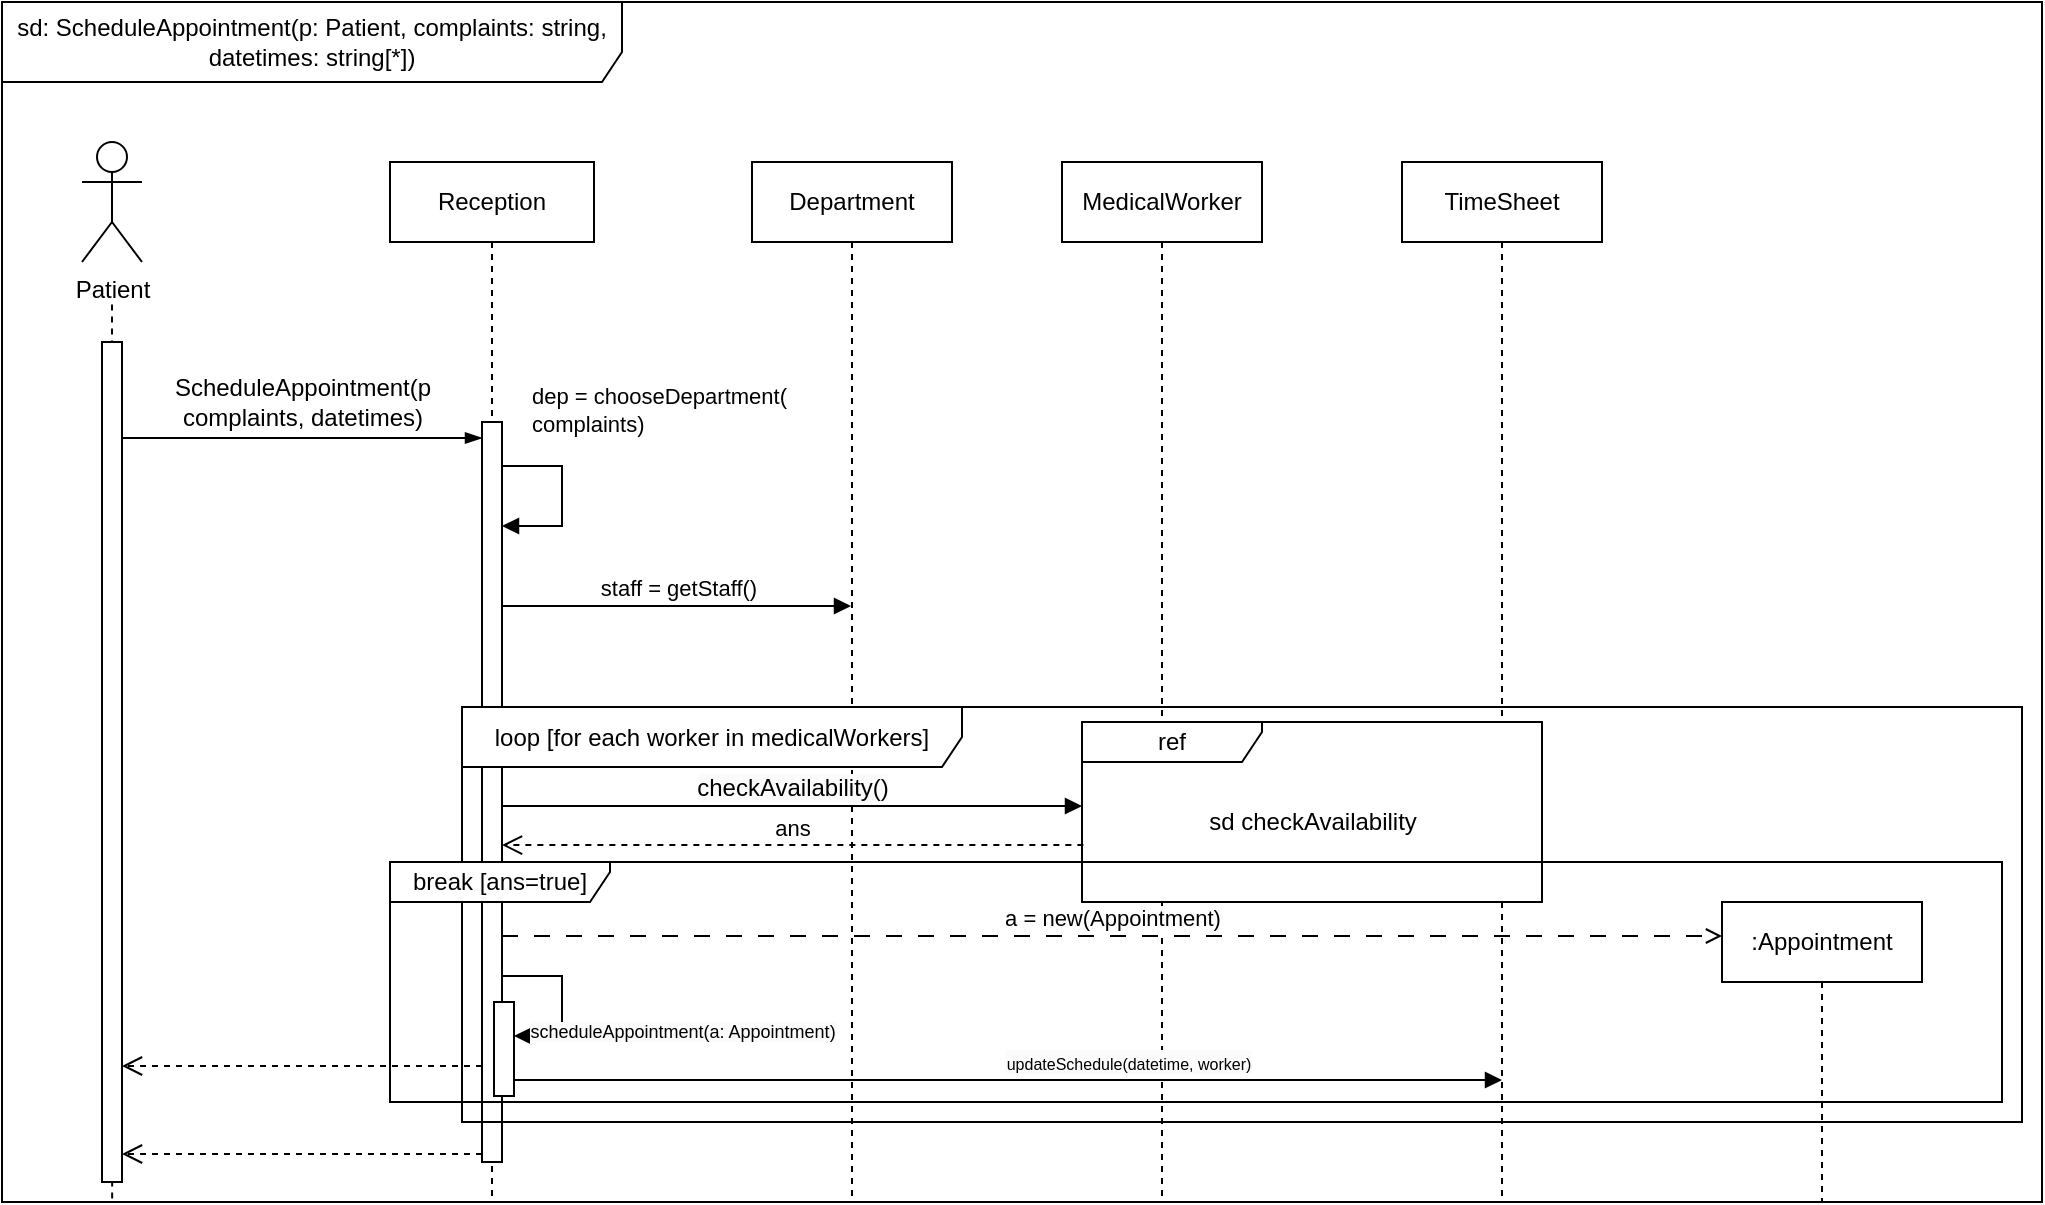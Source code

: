 <mxfile version="24.8.3" pages="3">
  <diagram name="SD1" id="IPUVujdmmtZPShG0CMn7">
    <mxGraphModel dx="1849" dy="934" grid="1" gridSize="10" guides="1" tooltips="1" connect="1" arrows="1" fold="1" page="1" pageScale="1" pageWidth="827" pageHeight="1169" math="0" shadow="0">
      <root>
        <mxCell id="0" />
        <mxCell id="1" parent="0" />
        <mxCell id="OSnAuyY-agooGBxpE260-1" value="sd: ScheduleAppointment(p: Patient, complaints: string, datetimes: string[*])" style="shape=umlFrame;whiteSpace=wrap;html=1;pointerEvents=0;width=310;height=40;swimlaneFillColor=default;" parent="1" vertex="1">
          <mxGeometry x="-510" y="80" width="1020" height="600" as="geometry" />
        </mxCell>
        <mxCell id="OSnAuyY-agooGBxpE260-57" value="" style="endArrow=none;dashed=1;html=1;rounded=0;exitX=0.054;exitY=0.997;exitDx=0;exitDy=0;exitPerimeter=0;targetPerimeterSpacing=0;sourcePerimeterSpacing=0;endSize=13;" parent="1" source="OSnAuyY-agooGBxpE260-1" edge="1">
          <mxGeometry width="50" height="50" relative="1" as="geometry">
            <mxPoint x="-460" y="450" as="sourcePoint" />
            <mxPoint x="-455" y="230" as="targetPoint" />
          </mxGeometry>
        </mxCell>
        <mxCell id="OSnAuyY-agooGBxpE260-51" value="TimeSheet" style="shape=umlLifeline;perimeter=lifelinePerimeter;whiteSpace=wrap;html=1;container=1;dropTarget=0;collapsible=0;recursiveResize=0;outlineConnect=0;portConstraint=eastwest;newEdgeStyle={&quot;curved&quot;:0,&quot;rounded&quot;:0};" parent="1" vertex="1">
          <mxGeometry x="190" y="160" width="100" height="520" as="geometry" />
        </mxCell>
        <mxCell id="OSnAuyY-agooGBxpE260-50" value="MedicalWorker" style="shape=umlLifeline;perimeter=lifelinePerimeter;whiteSpace=wrap;html=1;container=1;dropTarget=0;collapsible=0;recursiveResize=0;outlineConnect=0;portConstraint=eastwest;newEdgeStyle={&quot;curved&quot;:0,&quot;rounded&quot;:0};" parent="1" vertex="1">
          <mxGeometry x="20" y="160" width="100" height="520" as="geometry" />
        </mxCell>
        <mxCell id="OSnAuyY-agooGBxpE260-48" value="Reception" style="shape=umlLifeline;perimeter=lifelinePerimeter;whiteSpace=wrap;html=1;container=1;dropTarget=0;collapsible=0;recursiveResize=0;outlineConnect=0;portConstraint=eastwest;newEdgeStyle={&quot;curved&quot;:0,&quot;rounded&quot;:0};" parent="1" vertex="1">
          <mxGeometry x="-316" y="160" width="102" height="520" as="geometry" />
        </mxCell>
        <mxCell id="OSnAuyY-agooGBxpE260-47" value="Department" style="shape=umlLifeline;perimeter=lifelinePerimeter;whiteSpace=wrap;html=1;container=1;dropTarget=0;collapsible=0;recursiveResize=0;outlineConnect=0;portConstraint=eastwest;newEdgeStyle={&quot;curved&quot;:0,&quot;rounded&quot;:0};" parent="1" vertex="1">
          <mxGeometry x="-135" y="160" width="100" height="520" as="geometry" />
        </mxCell>
        <mxCell id="OSnAuyY-agooGBxpE260-9" value="Patient" style="shape=umlActor;verticalLabelPosition=bottom;verticalAlign=top;html=1;" parent="1" vertex="1">
          <mxGeometry x="-470" y="150" width="30" height="60" as="geometry" />
        </mxCell>
        <mxCell id="OSnAuyY-agooGBxpE260-10" value="" style="html=1;points=[[0,0,0,0,5],[0,1,0,0,-5],[1,0,0,0,5],[1,1,0,0,-5]];perimeter=orthogonalPerimeter;outlineConnect=0;targetShapes=umlLifeline;portConstraint=eastwest;newEdgeStyle={&quot;curved&quot;:0,&quot;rounded&quot;:0};" parent="1" vertex="1">
          <mxGeometry x="-460" y="250" width="10" height="420" as="geometry" />
        </mxCell>
        <mxCell id="OSnAuyY-agooGBxpE260-11" value="" style="html=1;points=[[0,0,0,0,5],[0,1,0,0,-5],[1,0,0,0,5],[1,1,0,0,-5]];perimeter=orthogonalPerimeter;outlineConnect=0;targetShapes=umlLifeline;portConstraint=eastwest;newEdgeStyle={&quot;curved&quot;:0,&quot;rounded&quot;:0};" parent="1" vertex="1">
          <mxGeometry x="-270" y="290" width="10" height="370" as="geometry" />
        </mxCell>
        <mxCell id="OSnAuyY-agooGBxpE260-17" value="" style="endArrow=blockThin;html=1;rounded=0;endFill=1;" parent="1" target="OSnAuyY-agooGBxpE260-11" edge="1">
          <mxGeometry width="50" height="50" relative="1" as="geometry">
            <mxPoint x="-450" y="298" as="sourcePoint" />
            <mxPoint x="-320" y="298" as="targetPoint" />
          </mxGeometry>
        </mxCell>
        <mxCell id="OSnAuyY-agooGBxpE260-19" value="ScheduleAppointment(p&lt;div&gt;complaints,&amp;nbsp;&lt;span style=&quot;background-color: initial;&quot;&gt;datetimes)&lt;/span&gt;&lt;/div&gt;" style="text;html=1;align=center;verticalAlign=middle;resizable=0;points=[];autosize=1;strokeColor=none;fillColor=none;" parent="1" vertex="1">
          <mxGeometry x="-435" y="260" width="150" height="40" as="geometry" />
        </mxCell>
        <mxCell id="OSnAuyY-agooGBxpE260-23" value="dep = chooseDepartment(&lt;div&gt;complaints)&lt;/div&gt;" style="html=1;align=left;spacingLeft=2;endArrow=block;rounded=0;edgeStyle=orthogonalEdgeStyle;curved=0;rounded=0;" parent="1" target="OSnAuyY-agooGBxpE260-11" edge="1">
          <mxGeometry x="-0.765" y="28" relative="1" as="geometry">
            <mxPoint x="-260" y="312" as="sourcePoint" />
            <Array as="points">
              <mxPoint x="-230" y="312" />
              <mxPoint x="-230" y="342" />
            </Array>
            <mxPoint x="-250" y="342" as="targetPoint" />
            <mxPoint as="offset" />
          </mxGeometry>
        </mxCell>
        <mxCell id="OSnAuyY-agooGBxpE260-38" value="staff = getStaff()" style="html=1;verticalAlign=bottom;endArrow=block;curved=0;rounded=0;" parent="1" edge="1" target="OSnAuyY-agooGBxpE260-47">
          <mxGeometry width="80" relative="1" as="geometry">
            <mxPoint x="-260" y="382" as="sourcePoint" />
            <mxPoint x="-90" y="382.0" as="targetPoint" />
            <mxPoint as="offset" />
          </mxGeometry>
        </mxCell>
        <mxCell id="OSnAuyY-agooGBxpE260-40" value="ref" style="shape=umlFrame;whiteSpace=wrap;html=1;pointerEvents=0;gradientColor=none;swimlaneFillColor=default;width=90;height=20;" parent="1" vertex="1">
          <mxGeometry x="30" y="440" width="230" height="90" as="geometry" />
        </mxCell>
        <mxCell id="OSnAuyY-agooGBxpE260-45" value="sd checkAvailability" style="text;html=1;align=center;verticalAlign=middle;resizable=0;points=[];autosize=1;strokeColor=none;fillColor=none;" parent="1" vertex="1">
          <mxGeometry x="80" y="475" width="130" height="30" as="geometry" />
        </mxCell>
        <mxCell id="OSnAuyY-agooGBxpE260-55" value="" style="html=1;verticalAlign=bottom;endArrow=open;dashed=1;endSize=8;curved=0;rounded=0;" parent="1" edge="1">
          <mxGeometry relative="1" as="geometry">
            <mxPoint x="-270" y="656" as="sourcePoint" />
            <mxPoint x="-450" y="656" as="targetPoint" />
            <Array as="points">
              <mxPoint x="-340" y="656" />
              <mxPoint x="-410" y="656" />
            </Array>
          </mxGeometry>
        </mxCell>
        <mxCell id="OSnAuyY-agooGBxpE260-60" value="loop [for each worker in medicalWorkers]" style="shape=umlFrame;whiteSpace=wrap;html=1;pointerEvents=0;width=250;height=30;" parent="1" vertex="1">
          <mxGeometry x="-280" y="432.5" width="780" height="207.5" as="geometry" />
        </mxCell>
        <mxCell id="OSnAuyY-agooGBxpE260-64" value="&lt;span style=&quot;font-size: 12px; background-color: rgb(251, 251, 251);&quot;&gt;checkAvailability()&lt;/span&gt;" style="html=1;verticalAlign=bottom;endArrow=block;curved=0;rounded=0;" parent="1" edge="1">
          <mxGeometry width="80" relative="1" as="geometry">
            <mxPoint x="-260" y="482" as="sourcePoint" />
            <mxPoint x="30" y="482" as="targetPoint" />
          </mxGeometry>
        </mxCell>
        <mxCell id="OSnAuyY-agooGBxpE260-65" value="break [ans=true]" style="shape=umlFrame;whiteSpace=wrap;html=1;pointerEvents=0;width=110;height=20;" parent="1" vertex="1">
          <mxGeometry x="-316" y="510" width="806" height="120" as="geometry" />
        </mxCell>
        <mxCell id="OSnAuyY-agooGBxpE260-67" value="" style="html=1;points=[[0,0,0,0,5],[0,1,0,0,-5],[1,0,0,0,5],[1,1,0,0,-5]];perimeter=orthogonalPerimeter;outlineConnect=0;targetShapes=umlLifeline;portConstraint=eastwest;newEdgeStyle={&quot;curved&quot;:0,&quot;rounded&quot;:0};" parent="1" vertex="1">
          <mxGeometry x="-264" y="580" width="10" height="47" as="geometry" />
        </mxCell>
        <mxCell id="OSnAuyY-agooGBxpE260-68" value="" style="html=1;align=left;spacingLeft=2;endArrow=block;rounded=0;edgeStyle=orthogonalEdgeStyle;curved=0;rounded=0;" parent="1" edge="1">
          <mxGeometry relative="1" as="geometry">
            <mxPoint x="-260" y="567" as="sourcePoint" />
            <Array as="points">
              <mxPoint x="-230" y="597" />
            </Array>
            <mxPoint x="-254" y="597" as="targetPoint" />
          </mxGeometry>
        </mxCell>
        <mxCell id="OSnAuyY-agooGBxpE260-69" value="&lt;span style=&quot;text-align: left; text-wrap-mode: wrap; background-color: rgb(251, 251, 251); font-size: 9px;&quot;&gt;&lt;font style=&quot;font-size: 9px;&quot;&gt;scheduleAppointment(a: Appointment&lt;/font&gt;&lt;/span&gt;&lt;span style=&quot;background-color: rgb(251, 251, 251); text-align: left; text-wrap-mode: wrap;&quot;&gt;)&lt;/span&gt;" style="edgeLabel;html=1;align=center;verticalAlign=middle;resizable=0;points=[];fontSize=9;" parent="OSnAuyY-agooGBxpE260-68" vertex="1" connectable="0">
          <mxGeometry x="0.099" y="-1" relative="1" as="geometry">
            <mxPoint x="61" y="12" as="offset" />
          </mxGeometry>
        </mxCell>
        <mxCell id="xRTvOlvAQEUQsUmZZIJ9-2" value="ans" style="html=1;verticalAlign=bottom;endArrow=open;dashed=1;endSize=8;curved=0;rounded=0;exitX=0.003;exitY=0.684;exitDx=0;exitDy=0;exitPerimeter=0;" parent="1" source="OSnAuyY-agooGBxpE260-40" target="OSnAuyY-agooGBxpE260-11" edge="1">
          <mxGeometry relative="1" as="geometry">
            <mxPoint x="-60" y="503" as="sourcePoint" />
            <mxPoint x="-140" y="503" as="targetPoint" />
          </mxGeometry>
        </mxCell>
        <mxCell id="xRTvOlvAQEUQsUmZZIJ9-3" value="&lt;span style=&quot;text-align: left; text-wrap-mode: wrap; background-color: rgb(251, 251, 251);&quot;&gt;&lt;font style=&quot;font-size: 8px;&quot;&gt;updateSchedule(datetime, worker)&lt;/font&gt;&lt;/span&gt;" style="html=1;verticalAlign=bottom;endArrow=block;curved=0;rounded=0;" parent="1" edge="1">
          <mxGeometry x="0.243" width="80" relative="1" as="geometry">
            <mxPoint x="-254" y="619" as="sourcePoint" />
            <mxPoint x="240" y="619" as="targetPoint" />
            <mxPoint as="offset" />
          </mxGeometry>
        </mxCell>
        <mxCell id="r-moTCt53zOHv2VmeQEz-1" value=":Appointment" style="shape=umlLifeline;perimeter=lifelinePerimeter;whiteSpace=wrap;html=1;container=1;dropTarget=0;collapsible=0;recursiveResize=0;outlineConnect=0;portConstraint=eastwest;newEdgeStyle={&quot;curved&quot;:0,&quot;rounded&quot;:0};" parent="1" vertex="1">
          <mxGeometry x="350" y="530" width="100" height="150" as="geometry" />
        </mxCell>
        <mxCell id="r-moTCt53zOHv2VmeQEz-3" value="a = new(Appointment)" style="html=1;verticalAlign=bottom;endArrow=open;curved=0;rounded=0;dashed=1;dashPattern=8 8;endFill=0;" parent="1" edge="1">
          <mxGeometry width="80" relative="1" as="geometry">
            <mxPoint x="-260" y="547" as="sourcePoint" />
            <mxPoint x="350" y="547" as="targetPoint" />
          </mxGeometry>
        </mxCell>
        <mxCell id="CL59h2QGDGWW5DxbEKZV-1" value="" style="html=1;verticalAlign=bottom;endArrow=open;dashed=1;endSize=8;curved=0;rounded=0;" edge="1" parent="1">
          <mxGeometry relative="1" as="geometry">
            <mxPoint x="-270" y="612" as="sourcePoint" />
            <mxPoint x="-450" y="612" as="targetPoint" />
            <mxPoint as="offset" />
          </mxGeometry>
        </mxCell>
      </root>
    </mxGraphModel>
  </diagram>
  <diagram id="a7ns2n16CXBNmLfBDM0L" name="SD2">
    <mxGraphModel dx="2828" dy="760" grid="1" gridSize="10" guides="1" tooltips="1" connect="1" arrows="1" fold="1" page="1" pageScale="1" pageWidth="827" pageHeight="1169" math="0" shadow="0">
      <root>
        <mxCell id="0" />
        <mxCell id="1" parent="0" />
        <mxCell id="6RctxTQbn7jA8UyajEi0-1" value="&lt;span style=&quot;text-wrap-mode: nowrap;&quot;&gt;sd checkAvailability(w: MedicalWorker)&lt;/span&gt;" style="shape=umlFrame;whiteSpace=wrap;html=1;pointerEvents=0;gradientColor=none;swimlaneFillColor=default;width=238;height=30;" parent="1" vertex="1">
          <mxGeometry x="-1538.35" y="40" width="550" height="390" as="geometry" />
        </mxCell>
        <mxCell id="6RctxTQbn7jA8UyajEi0-2" value=":MedicalWorker" style="shape=umlLifeline;perimeter=lifelinePerimeter;whiteSpace=wrap;html=1;container=1;dropTarget=0;collapsible=0;recursiveResize=0;outlineConnect=0;portConstraint=eastwest;newEdgeStyle={&quot;curved&quot;:0,&quot;rounded&quot;:0};" parent="1" vertex="1">
          <mxGeometry x="-1388.35" y="90" width="100" height="340" as="geometry" />
        </mxCell>
        <mxCell id="E8eBlwKSeClwFS0IbUn1-1" value="" style="html=1;points=[[0,0,0,0,5],[0,1,0,0,-5],[1,0,0,0,5],[1,1,0,0,-5]];perimeter=orthogonalPerimeter;outlineConnect=0;targetShapes=umlLifeline;portConstraint=eastwest;newEdgeStyle={&quot;curved&quot;:0,&quot;rounded&quot;:0};" parent="6RctxTQbn7jA8UyajEi0-2" vertex="1">
          <mxGeometry x="45" y="50" width="10" height="280" as="geometry" />
        </mxCell>
        <mxCell id="6RctxTQbn7jA8UyajEi0-3" value=":TimeSheet" style="shape=umlLifeline;perimeter=lifelinePerimeter;whiteSpace=wrap;html=1;container=1;dropTarget=0;collapsible=0;recursiveResize=0;outlineConnect=0;portConstraint=eastwest;newEdgeStyle={&quot;curved&quot;:0,&quot;rounded&quot;:0};" parent="1" vertex="1">
          <mxGeometry x="-1098.35" y="90" width="100" height="340" as="geometry" />
        </mxCell>
        <mxCell id="WRwWexdqhhIisoKOPa96-3" value="" style="html=1;points=[[0,0,0,0,5],[0,1,0,0,-5],[1,0,0,0,5],[1,1,0,0,-5]];perimeter=orthogonalPerimeter;outlineConnect=0;targetShapes=umlLifeline;portConstraint=eastwest;newEdgeStyle={&quot;curved&quot;:0,&quot;rounded&quot;:0};" parent="6RctxTQbn7jA8UyajEi0-3" vertex="1">
          <mxGeometry x="45" y="70" width="10" height="50" as="geometry" />
        </mxCell>
        <mxCell id="E8eBlwKSeClwFS0IbUn1-3" value="" style="html=1;verticalAlign=bottom;endArrow=block;curved=0;rounded=0;" parent="1" target="E8eBlwKSeClwFS0IbUn1-1" edge="1">
          <mxGeometry width="80" relative="1" as="geometry">
            <mxPoint x="-1538.35" y="160" as="sourcePoint" />
            <mxPoint x="-1458.35" y="160" as="targetPoint" />
          </mxGeometry>
        </mxCell>
        <mxCell id="WRwWexdqhhIisoKOPa96-4" value="getSchedule(worker)" style="html=1;verticalAlign=bottom;endArrow=block;curved=0;rounded=0;" parent="1" edge="1">
          <mxGeometry width="80" relative="1" as="geometry">
            <mxPoint x="-1333.35" y="170" as="sourcePoint" />
            <mxPoint x="-1053.35" y="170" as="targetPoint" />
          </mxGeometry>
        </mxCell>
        <mxCell id="WRwWexdqhhIisoKOPa96-5" value="timesheets" style="html=1;verticalAlign=bottom;endArrow=open;dashed=1;endSize=8;curved=0;rounded=0;exitX=0;exitY=1;exitDx=0;exitDy=-5;exitPerimeter=0;" parent="1" source="WRwWexdqhhIisoKOPa96-3" target="E8eBlwKSeClwFS0IbUn1-1" edge="1">
          <mxGeometry relative="1" as="geometry">
            <mxPoint x="-1188.35" y="300" as="sourcePoint" />
            <mxPoint x="-1268.35" y="300" as="targetPoint" />
          </mxGeometry>
        </mxCell>
        <mxCell id="WRwWexdqhhIisoKOPa96-6" value="loop [for each ts in timesheets]" style="shape=umlFrame;whiteSpace=wrap;html=1;pointerEvents=0;width=146;height=30;" parent="1" vertex="1">
          <mxGeometry x="-1354.35" y="230" width="236" height="150" as="geometry" />
        </mxCell>
        <mxCell id="WRwWexdqhhIisoKOPa96-7" value="break [ts in datetimes]" style="shape=umlFrame;whiteSpace=wrap;html=1;pointerEvents=0;width=140;height=30;" parent="1" vertex="1">
          <mxGeometry x="-1388.35" y="275" width="220" height="85" as="geometry" />
        </mxCell>
        <mxCell id="WRwWexdqhhIisoKOPa96-8" value="true" style="html=1;verticalAlign=bottom;endArrow=open;dashed=1;endSize=8;curved=0;rounded=0;entryX=0.001;entryY=0.766;entryDx=0;entryDy=0;entryPerimeter=0;" parent="1" source="E8eBlwKSeClwFS0IbUn1-1" target="6RctxTQbn7jA8UyajEi0-1" edge="1">
          <mxGeometry relative="1" as="geometry">
            <mxPoint x="-1188.35" y="230" as="sourcePoint" />
            <mxPoint x="-1268.35" y="230" as="targetPoint" />
          </mxGeometry>
        </mxCell>
        <mxCell id="WRwWexdqhhIisoKOPa96-9" value="false" style="html=1;verticalAlign=bottom;endArrow=open;dashed=1;endSize=8;curved=0;rounded=0;exitX=0;exitY=1;exitDx=0;exitDy=-5;exitPerimeter=0;entryX=-0.003;entryY=0.963;entryDx=0;entryDy=0;entryPerimeter=0;" parent="1" source="E8eBlwKSeClwFS0IbUn1-1" target="6RctxTQbn7jA8UyajEi0-1" edge="1">
          <mxGeometry relative="1" as="geometry">
            <mxPoint x="-1188.35" y="230" as="sourcePoint" />
            <mxPoint x="-1268.35" y="230" as="targetPoint" />
          </mxGeometry>
        </mxCell>
      </root>
    </mxGraphModel>
  </diagram>
  <diagram id="8V-jSC9RnYeYwfoJHyFh" name="SD3">
    <mxGraphModel dx="1543" dy="821" grid="1" gridSize="10" guides="1" tooltips="1" connect="1" arrows="1" fold="1" page="1" pageScale="1" pageWidth="827" pageHeight="1169" math="0" shadow="0">
      <root>
        <mxCell id="0" />
        <mxCell id="1" parent="0" />
        <mxCell id="_Vtow9UBV0C9BSCzTUur-4" value=":Doctor" style="shape=umlLifeline;perimeter=lifelinePerimeter;whiteSpace=wrap;html=1;container=1;dropTarget=0;collapsible=0;recursiveResize=0;outlineConnect=0;portConstraint=eastwest;newEdgeStyle={&quot;curved&quot;:0,&quot;rounded&quot;:0};" parent="1" vertex="1">
          <mxGeometry x="419" y="90" width="100" height="610" as="geometry" />
        </mxCell>
        <mxCell id="6pYHSUjwthRizevOBF00-12" value="" style="endArrow=none;dashed=1;html=1;rounded=0;exitX=0.073;exitY=0.999;exitDx=0;exitDy=0;exitPerimeter=0;" parent="1" source="BXQw4HetUYAuLP_DdRt9-1" edge="1">
          <mxGeometry width="50" height="50" relative="1" as="geometry">
            <mxPoint x="160" y="360" as="sourcePoint" />
            <mxPoint x="125" y="160" as="targetPoint" />
          </mxGeometry>
        </mxCell>
        <mxCell id="BXQw4HetUYAuLP_DdRt9-1" value="cameAppoitment()" style="shape=umlFrame;whiteSpace=wrap;html=1;pointerEvents=0;width=180;height=30;" parent="1" vertex="1">
          <mxGeometry x="60" y="30" width="890" height="670" as="geometry" />
        </mxCell>
        <mxCell id="BXQw4HetUYAuLP_DdRt9-2" value="Patient" style="shape=umlActor;verticalLabelPosition=bottom;verticalAlign=top;html=1;" parent="1" vertex="1">
          <mxGeometry x="110" y="80" width="30" height="60" as="geometry" />
        </mxCell>
        <mxCell id="BXQw4HetUYAuLP_DdRt9-4" value="a :Appointment" style="shape=umlLifeline;perimeter=lifelinePerimeter;whiteSpace=wrap;html=1;container=1;dropTarget=0;collapsible=0;recursiveResize=0;outlineConnect=0;portConstraint=eastwest;newEdgeStyle={&quot;curved&quot;:0,&quot;rounded&quot;:0};" parent="1" vertex="1">
          <mxGeometry x="250" y="90" width="100" height="610" as="geometry" />
        </mxCell>
        <mxCell id="BXQw4HetUYAuLP_DdRt9-5" value=":MedicalCard" style="shape=umlLifeline;perimeter=lifelinePerimeter;whiteSpace=wrap;html=1;container=1;dropTarget=0;collapsible=0;recursiveResize=0;outlineConnect=0;portConstraint=eastwest;newEdgeStyle={&quot;curved&quot;:0,&quot;rounded&quot;:0};" parent="1" vertex="1">
          <mxGeometry x="600" y="90" width="100" height="610" as="geometry" />
        </mxCell>
        <mxCell id="BXQw4HetUYAuLP_DdRt9-24" value="" style="html=1;points=[[0,0,0,0,5],[0,1,0,0,-5],[1,0,0,0,5],[1,1,0,0,-5]];perimeter=orthogonalPerimeter;outlineConnect=0;targetShapes=umlLifeline;portConstraint=eastwest;newEdgeStyle={&quot;curved&quot;:0,&quot;rounded&quot;:0};" parent="BXQw4HetUYAuLP_DdRt9-5" vertex="1">
          <mxGeometry x="45" y="250" width="10" height="300" as="geometry" />
        </mxCell>
        <mxCell id="BXQw4HetUYAuLP_DdRt9-6" value=":Diagnosis" style="shape=umlLifeline;perimeter=lifelinePerimeter;whiteSpace=wrap;html=1;container=1;dropTarget=0;collapsible=0;recursiveResize=0;outlineConnect=0;portConstraint=eastwest;newEdgeStyle={&quot;curved&quot;:0,&quot;rounded&quot;:0};" parent="1" vertex="1">
          <mxGeometry x="820" y="90" width="100" height="610" as="geometry" />
        </mxCell>
        <mxCell id="6pYHSUjwthRizevOBF00-9" value="" style="html=1;points=[[0,0,0,0,5],[0,1,0,0,-5],[1,0,0,0,5],[1,1,0,0,-5]];perimeter=orthogonalPerimeter;outlineConnect=0;targetShapes=umlLifeline;portConstraint=eastwest;newEdgeStyle={&quot;curved&quot;:0,&quot;rounded&quot;:0};" parent="BXQw4HetUYAuLP_DdRt9-6" vertex="1">
          <mxGeometry x="45" y="470" width="10" height="40" as="geometry" />
        </mxCell>
        <mxCell id="BXQw4HetUYAuLP_DdRt9-7" value="" style="html=1;points=[[0,0,0,0,5],[0,1,0,0,-5],[1,0,0,0,5],[1,1,0,0,-5]];perimeter=orthogonalPerimeter;outlineConnect=0;targetShapes=umlLifeline;portConstraint=eastwest;newEdgeStyle={&quot;curved&quot;:0,&quot;rounded&quot;:0};" parent="1" vertex="1">
          <mxGeometry x="120" y="170" width="10" height="500" as="geometry" />
        </mxCell>
        <mxCell id="BXQw4HetUYAuLP_DdRt9-10" value="" style="html=1;points=[[0,0,0,0,5],[0,1,0,0,-5],[1,0,0,0,5],[1,1,0,0,-5]];perimeter=orthogonalPerimeter;outlineConnect=0;targetShapes=umlLifeline;portConstraint=eastwest;newEdgeStyle={&quot;curved&quot;:0,&quot;rounded&quot;:0};" parent="1" vertex="1">
          <mxGeometry x="464" y="260" width="10" height="390" as="geometry" />
        </mxCell>
        <mxCell id="BXQw4HetUYAuLP_DdRt9-16" value="res = complaintsAnalysis(&lt;div&gt;complains: string[*])&lt;/div&gt;" style="html=1;align=left;spacingLeft=2;endArrow=block;rounded=0;edgeStyle=orthogonalEdgeStyle;curved=0;rounded=0;" parent="1" edge="1">
          <mxGeometry relative="1" as="geometry">
            <mxPoint x="474" y="293" as="sourcePoint" />
            <Array as="points">
              <mxPoint x="504" y="293" />
              <mxPoint x="504" y="323" />
            </Array>
            <mxPoint x="474" y="323" as="targetPoint" />
          </mxGeometry>
        </mxCell>
        <mxCell id="BXQw4HetUYAuLP_DdRt9-25" value="getPatientDiagnosis(p:Patient)" style="html=1;verticalAlign=bottom;endArrow=block;curved=0;rounded=0;" parent="1" edge="1">
          <mxGeometry width="80" relative="1" as="geometry">
            <mxPoint x="474" y="391.5" as="sourcePoint" />
            <mxPoint x="645" y="391.5" as="targetPoint" />
          </mxGeometry>
        </mxCell>
        <mxCell id="BXQw4HetUYAuLP_DdRt9-26" value="d = Diagnosis[*]" style="html=1;verticalAlign=bottom;endArrow=open;dashed=1;endSize=8;curved=0;rounded=0;exitX=0;exitY=1;exitDx=0;exitDy=-5;exitPerimeter=0;" parent="1" edge="1">
          <mxGeometry relative="1" as="geometry">
            <mxPoint x="645" y="421" as="sourcePoint" />
            <mxPoint x="474" y="421" as="targetPoint" />
          </mxGeometry>
        </mxCell>
        <mxCell id="6pYHSUjwthRizevOBF00-2" value="bad_treatment&lt;div&gt;= patientCheckup(&lt;div&gt;p:Patient)&lt;/div&gt;&lt;/div&gt;" style="html=1;align=left;spacingLeft=2;endArrow=block;rounded=0;edgeStyle=orthogonalEdgeStyle;curved=0;rounded=0;" parent="1" edge="1">
          <mxGeometry relative="1" as="geometry">
            <mxPoint x="474" y="438" as="sourcePoint" />
            <Array as="points">
              <mxPoint x="504" y="438" />
              <mxPoint x="504" y="468" />
            </Array>
            <mxPoint x="474" y="468" as="targetPoint" />
          </mxGeometry>
        </mxCell>
        <mxCell id="6pYHSUjwthRizevOBF00-4" value="opt&amp;nbsp;&lt;span style=&quot;text-wrap-mode: nowrap;&quot;&gt;[bad_treatment = true]&lt;/span&gt;" style="shape=umlFrame;whiteSpace=wrap;html=1;pointerEvents=0;width=176;height=30;" parent="1" vertex="1">
          <mxGeometry x="454" y="510" width="431" height="100" as="geometry" />
        </mxCell>
        <mxCell id="6pYHSUjwthRizevOBF00-5" value="updateDiagnosis(d: Diagnosis)" style="html=1;verticalAlign=bottom;endArrow=block;curved=0;rounded=0;" parent="1" target="BXQw4HetUYAuLP_DdRt9-24" edge="1">
          <mxGeometry width="80" relative="1" as="geometry">
            <mxPoint x="474" y="558" as="sourcePoint" />
            <mxPoint x="570" y="558" as="targetPoint" />
          </mxGeometry>
        </mxCell>
        <mxCell id="6pYHSUjwthRizevOBF00-8" value="updatetreatment( )" style="html=1;verticalAlign=bottom;endArrow=block;curved=0;rounded=0;" parent="1" edge="1">
          <mxGeometry width="80" relative="1" as="geometry">
            <mxPoint x="655" y="570.5" as="sourcePoint" />
            <mxPoint x="865.0" y="570.5" as="targetPoint" />
          </mxGeometry>
        </mxCell>
        <mxCell id="6pYHSUjwthRizevOBF00-11" value="" style="html=1;verticalAlign=bottom;endArrow=open;dashed=1;endSize=8;curved=0;rounded=0;" parent="1" edge="1">
          <mxGeometry relative="1" as="geometry">
            <mxPoint x="464" y="643.5" as="sourcePoint" />
            <mxPoint x="135" y="643.5" as="targetPoint" />
          </mxGeometry>
        </mxCell>
        <mxCell id="qJcW2Ex0Gpp9v0WJSqWM-2" value="getComplaints()" style="html=1;align=left;spacingLeft=2;endArrow=block;rounded=0;edgeStyle=orthogonalEdgeStyle;curved=0;rounded=0;" edge="1" target="BXQw4HetUYAuLP_DdRt9-7" parent="1" source="BXQw4HetUYAuLP_DdRt9-7">
          <mxGeometry x="-0.1" relative="1" as="geometry">
            <mxPoint x="135" y="230" as="sourcePoint" />
            <Array as="points">
              <mxPoint x="170" y="190" />
              <mxPoint x="170" y="230" />
            </Array>
            <mxPoint x="135" y="230" as="targetPoint" />
            <mxPoint as="offset" />
          </mxGeometry>
        </mxCell>
        <mxCell id="qJcW2Ex0Gpp9v0WJSqWM-5" value="" style="html=1;verticalAlign=bottom;endArrow=block;curved=0;rounded=0;" edge="1" parent="1">
          <mxGeometry width="80" relative="1" as="geometry">
            <mxPoint x="130" y="277" as="sourcePoint" />
            <mxPoint x="464" y="277" as="targetPoint" />
          </mxGeometry>
        </mxCell>
        <mxCell id="qJcW2Ex0Gpp9v0WJSqWM-6" value="mc = a.MedicalCard" style="html=1;verticalAlign=bottom;endArrow=block;curved=0;rounded=0;" edge="1" parent="1">
          <mxGeometry width="80" relative="1" as="geometry">
            <mxPoint x="464" y="353" as="sourcePoint" />
            <mxPoint x="299.5" y="353" as="targetPoint" />
          </mxGeometry>
        </mxCell>
        <mxCell id="_6d4G-XX9__8_DAr_CKI-1" value="doc=a.staff" style="html=1;verticalAlign=bottom;endArrow=block;curved=0;rounded=0;" edge="1" parent="1">
          <mxGeometry width="80" relative="1" as="geometry">
            <mxPoint x="130" y="253.0" as="sourcePoint" />
            <mxPoint x="299.5" y="253.0" as="targetPoint" />
          </mxGeometry>
        </mxCell>
      </root>
    </mxGraphModel>
  </diagram>
</mxfile>
